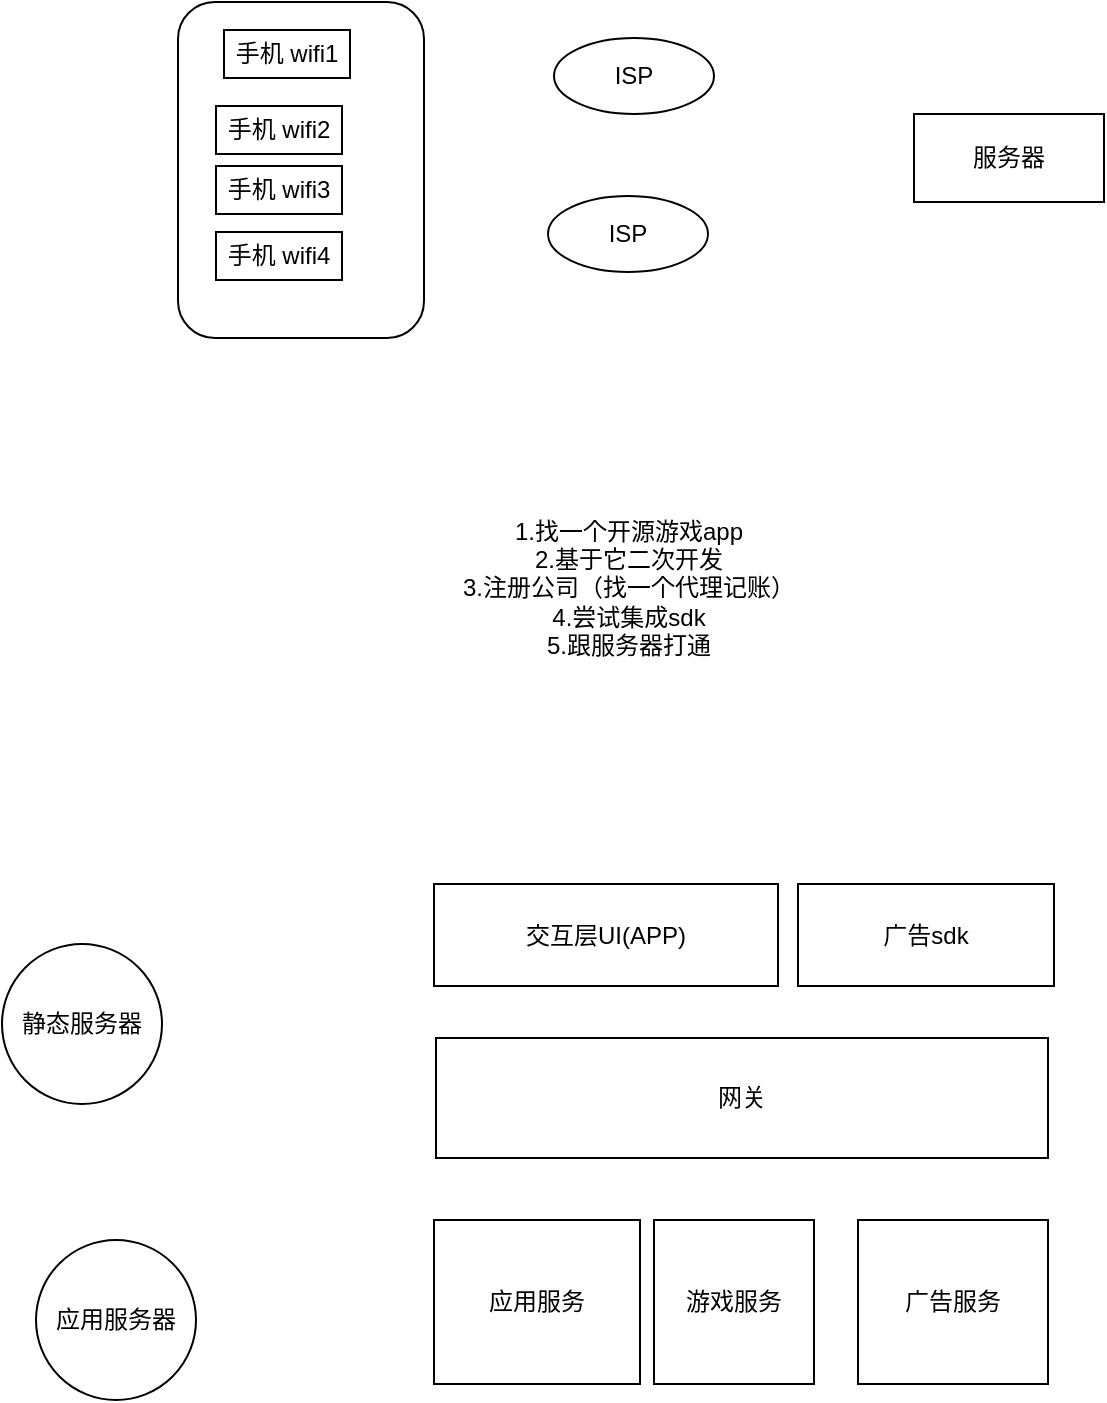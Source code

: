 <mxfile version="22.1.0" type="github">
  <diagram name="第 1 页" id="8eYaLx2iVgLUk6nrWzjS">
    <mxGraphModel dx="1244" dy="821" grid="0" gridSize="10" guides="1" tooltips="1" connect="1" arrows="1" fold="1" page="1" pageScale="1" pageWidth="827" pageHeight="1169" math="0" shadow="0">
      <root>
        <mxCell id="0" />
        <mxCell id="1" parent="0" />
        <mxCell id="U4k9JB4fMSv_fCR6Y09t-11" value="" style="rounded=1;whiteSpace=wrap;html=1;" vertex="1" parent="1">
          <mxGeometry x="152" y="209" width="123" height="168" as="geometry" />
        </mxCell>
        <mxCell id="U4k9JB4fMSv_fCR6Y09t-1" value="手机 wifi1" style="rounded=0;whiteSpace=wrap;html=1;" vertex="1" parent="1">
          <mxGeometry x="175" y="223" width="63" height="24" as="geometry" />
        </mxCell>
        <mxCell id="U4k9JB4fMSv_fCR6Y09t-5" value="ISP" style="ellipse;whiteSpace=wrap;html=1;" vertex="1" parent="1">
          <mxGeometry x="340" y="227" width="80" height="38" as="geometry" />
        </mxCell>
        <mxCell id="U4k9JB4fMSv_fCR6Y09t-6" value="服务器" style="rounded=0;whiteSpace=wrap;html=1;" vertex="1" parent="1">
          <mxGeometry x="520" y="265" width="95" height="44" as="geometry" />
        </mxCell>
        <mxCell id="U4k9JB4fMSv_fCR6Y09t-7" value="ISP" style="ellipse;whiteSpace=wrap;html=1;" vertex="1" parent="1">
          <mxGeometry x="337" y="306" width="80" height="38" as="geometry" />
        </mxCell>
        <mxCell id="U4k9JB4fMSv_fCR6Y09t-8" value="手机 wifi2" style="rounded=0;whiteSpace=wrap;html=1;" vertex="1" parent="1">
          <mxGeometry x="171" y="261" width="63" height="24" as="geometry" />
        </mxCell>
        <mxCell id="U4k9JB4fMSv_fCR6Y09t-9" value="手机 wifi3" style="rounded=0;whiteSpace=wrap;html=1;" vertex="1" parent="1">
          <mxGeometry x="171" y="291" width="63" height="24" as="geometry" />
        </mxCell>
        <mxCell id="U4k9JB4fMSv_fCR6Y09t-10" value="手机 wifi4" style="rounded=0;whiteSpace=wrap;html=1;" vertex="1" parent="1">
          <mxGeometry x="171" y="324" width="63" height="24" as="geometry" />
        </mxCell>
        <mxCell id="U4k9JB4fMSv_fCR6Y09t-12" value="1.找一个开源游戏app&lt;br&gt;2.基于它二次开发&lt;br&gt;3.注册公司（找一个代理记账）&lt;br&gt;4.尝试集成sdk&lt;br&gt;5.跟服务器打通" style="text;html=1;strokeColor=none;fillColor=none;align=center;verticalAlign=middle;whiteSpace=wrap;rounded=0;" vertex="1" parent="1">
          <mxGeometry x="156.5" y="397" width="441" height="210" as="geometry" />
        </mxCell>
        <mxCell id="U4k9JB4fMSv_fCR6Y09t-13" value="交互层UI(APP)" style="rounded=0;whiteSpace=wrap;html=1;" vertex="1" parent="1">
          <mxGeometry x="280" y="650" width="172" height="51" as="geometry" />
        </mxCell>
        <mxCell id="U4k9JB4fMSv_fCR6Y09t-14" value="网关" style="rounded=0;whiteSpace=wrap;html=1;" vertex="1" parent="1">
          <mxGeometry x="281" y="727" width="306" height="60" as="geometry" />
        </mxCell>
        <mxCell id="U4k9JB4fMSv_fCR6Y09t-15" value="应用服务" style="rounded=0;whiteSpace=wrap;html=1;" vertex="1" parent="1">
          <mxGeometry x="280" y="818" width="103" height="82" as="geometry" />
        </mxCell>
        <mxCell id="U4k9JB4fMSv_fCR6Y09t-16" value="游戏服务" style="rounded=0;whiteSpace=wrap;html=1;" vertex="1" parent="1">
          <mxGeometry x="390" y="818" width="80" height="82" as="geometry" />
        </mxCell>
        <mxCell id="U4k9JB4fMSv_fCR6Y09t-17" value="广告服务" style="rounded=0;whiteSpace=wrap;html=1;" vertex="1" parent="1">
          <mxGeometry x="492" y="818" width="95" height="82" as="geometry" />
        </mxCell>
        <mxCell id="U4k9JB4fMSv_fCR6Y09t-18" value="广告sdk" style="rounded=0;whiteSpace=wrap;html=1;" vertex="1" parent="1">
          <mxGeometry x="462" y="650" width="128" height="51" as="geometry" />
        </mxCell>
        <mxCell id="U4k9JB4fMSv_fCR6Y09t-19" value="静态服务器" style="ellipse;whiteSpace=wrap;html=1;aspect=fixed;" vertex="1" parent="1">
          <mxGeometry x="64" y="680" width="80" height="80" as="geometry" />
        </mxCell>
        <mxCell id="U4k9JB4fMSv_fCR6Y09t-20" value="应用服务器" style="ellipse;whiteSpace=wrap;html=1;aspect=fixed;" vertex="1" parent="1">
          <mxGeometry x="81" y="828" width="80" height="80" as="geometry" />
        </mxCell>
      </root>
    </mxGraphModel>
  </diagram>
</mxfile>
